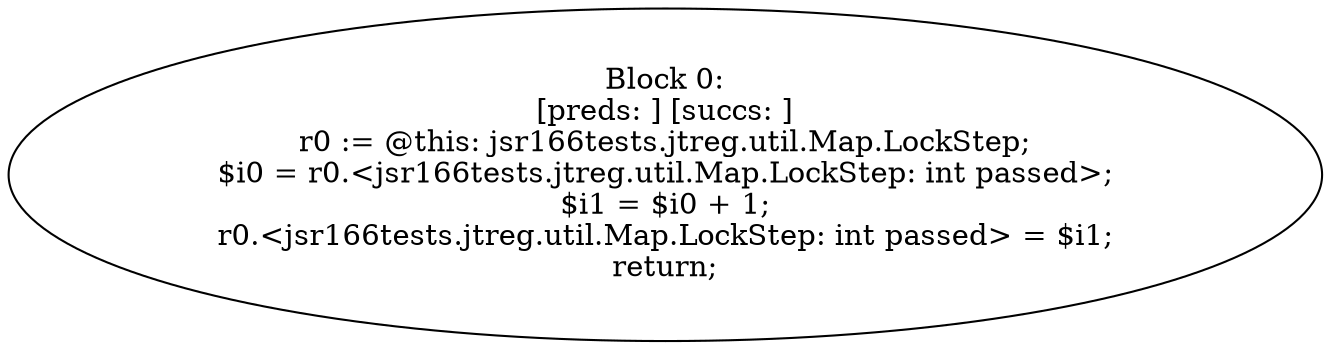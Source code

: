 digraph "unitGraph" {
    "Block 0:
[preds: ] [succs: ]
r0 := @this: jsr166tests.jtreg.util.Map.LockStep;
$i0 = r0.<jsr166tests.jtreg.util.Map.LockStep: int passed>;
$i1 = $i0 + 1;
r0.<jsr166tests.jtreg.util.Map.LockStep: int passed> = $i1;
return;
"
}
